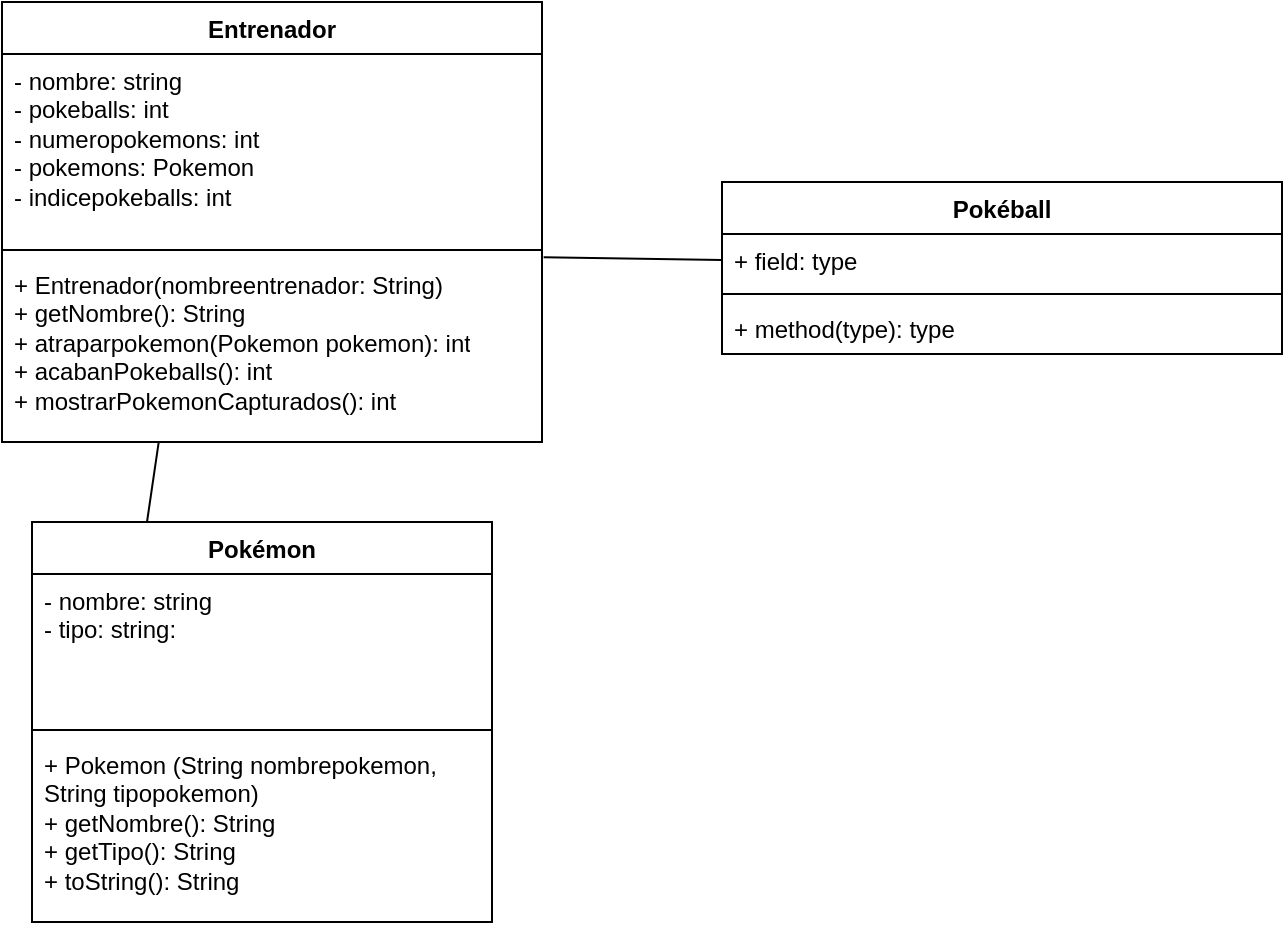 <mxfile version="26.0.9">
  <diagram name="Página-1" id="SVMJT2oceXsUtCUUrcWY">
    <mxGraphModel dx="1036" dy="551" grid="1" gridSize="10" guides="1" tooltips="1" connect="1" arrows="1" fold="1" page="1" pageScale="1" pageWidth="827" pageHeight="1169" math="0" shadow="0">
      <root>
        <mxCell id="0" />
        <mxCell id="1" parent="0" />
        <mxCell id="uSL-nxgkdjI8WrqJGZGU-7" value="Pokémon" style="swimlane;fontStyle=1;align=center;verticalAlign=top;childLayout=stackLayout;horizontal=1;startSize=26;horizontalStack=0;resizeParent=1;resizeParentMax=0;resizeLast=0;collapsible=1;marginBottom=0;whiteSpace=wrap;html=1;" parent="1" vertex="1">
          <mxGeometry x="165" y="300" width="230" height="200" as="geometry" />
        </mxCell>
        <mxCell id="uSL-nxgkdjI8WrqJGZGU-8" value="- nombre: string&lt;div&gt;- tipo: string:&amp;nbsp;&lt;/div&gt;" style="text;strokeColor=none;fillColor=none;align=left;verticalAlign=top;spacingLeft=4;spacingRight=4;overflow=hidden;rotatable=0;points=[[0,0.5],[1,0.5]];portConstraint=eastwest;whiteSpace=wrap;html=1;" parent="uSL-nxgkdjI8WrqJGZGU-7" vertex="1">
          <mxGeometry y="26" width="230" height="74" as="geometry" />
        </mxCell>
        <mxCell id="uSL-nxgkdjI8WrqJGZGU-9" value="" style="line;strokeWidth=1;fillColor=none;align=left;verticalAlign=middle;spacingTop=-1;spacingLeft=3;spacingRight=3;rotatable=0;labelPosition=right;points=[];portConstraint=eastwest;strokeColor=inherit;" parent="uSL-nxgkdjI8WrqJGZGU-7" vertex="1">
          <mxGeometry y="100" width="230" height="8" as="geometry" />
        </mxCell>
        <mxCell id="uSL-nxgkdjI8WrqJGZGU-10" value="&lt;div&gt;+ Pokemon (String nombrepokemon, String tipopokemon)&lt;/div&gt;&lt;div&gt;+ getNombre(): String&lt;/div&gt;&lt;div&gt;+ getTipo(): String&lt;/div&gt;&lt;div&gt;+ toString(): String&lt;/div&gt;" style="text;strokeColor=none;fillColor=none;align=left;verticalAlign=top;spacingLeft=4;spacingRight=4;overflow=hidden;rotatable=0;points=[[0,0.5],[1,0.5]];portConstraint=eastwest;whiteSpace=wrap;html=1;" parent="uSL-nxgkdjI8WrqJGZGU-7" vertex="1">
          <mxGeometry y="108" width="230" height="92" as="geometry" />
        </mxCell>
        <mxCell id="uSL-nxgkdjI8WrqJGZGU-11" value="Entrenador" style="swimlane;fontStyle=1;align=center;verticalAlign=top;childLayout=stackLayout;horizontal=1;startSize=26;horizontalStack=0;resizeParent=1;resizeParentMax=0;resizeLast=0;collapsible=1;marginBottom=0;whiteSpace=wrap;html=1;" parent="1" vertex="1">
          <mxGeometry x="150" y="40" width="270" height="220" as="geometry" />
        </mxCell>
        <mxCell id="uSL-nxgkdjI8WrqJGZGU-12" value="- nombre: string&lt;div&gt;- pokeballs: int&lt;/div&gt;&lt;div&gt;- numeropokemons: int&lt;/div&gt;&lt;div&gt;- pokemons: Pokemon&amp;nbsp;&lt;/div&gt;&lt;div&gt;- indicepokeballs: int&lt;/div&gt;" style="text;strokeColor=none;fillColor=none;align=left;verticalAlign=top;spacingLeft=4;spacingRight=4;overflow=hidden;rotatable=0;points=[[0,0.5],[1,0.5]];portConstraint=eastwest;whiteSpace=wrap;html=1;" parent="uSL-nxgkdjI8WrqJGZGU-11" vertex="1">
          <mxGeometry y="26" width="270" height="94" as="geometry" />
        </mxCell>
        <mxCell id="uSL-nxgkdjI8WrqJGZGU-13" value="" style="line;strokeWidth=1;fillColor=none;align=left;verticalAlign=middle;spacingTop=-1;spacingLeft=3;spacingRight=3;rotatable=0;labelPosition=right;points=[];portConstraint=eastwest;strokeColor=inherit;" parent="uSL-nxgkdjI8WrqJGZGU-11" vertex="1">
          <mxGeometry y="120" width="270" height="8" as="geometry" />
        </mxCell>
        <mxCell id="uSL-nxgkdjI8WrqJGZGU-14" value="+ Entrenador(nombreentrenador: String)&lt;div&gt;+ getNombre(): String&lt;/div&gt;&lt;div&gt;+ atraparpokemon(Pokemon pokemon): int&lt;/div&gt;&lt;div&gt;+ acabanPokeballs(): int&lt;/div&gt;&lt;div&gt;+ mostrarPokemonCapturados(): int&lt;/div&gt;" style="text;strokeColor=none;fillColor=none;align=left;verticalAlign=top;spacingLeft=4;spacingRight=4;overflow=hidden;rotatable=0;points=[[0,0.5],[1,0.5]];portConstraint=eastwest;whiteSpace=wrap;html=1;" parent="uSL-nxgkdjI8WrqJGZGU-11" vertex="1">
          <mxGeometry y="128" width="270" height="92" as="geometry" />
        </mxCell>
        <mxCell id="uSL-nxgkdjI8WrqJGZGU-15" value="" style="endArrow=none;html=1;rounded=0;entryX=0.29;entryY=1.005;entryDx=0;entryDy=0;entryPerimeter=0;exitX=0.25;exitY=0;exitDx=0;exitDy=0;" parent="1" source="uSL-nxgkdjI8WrqJGZGU-7" target="uSL-nxgkdjI8WrqJGZGU-14" edge="1">
          <mxGeometry width="50" height="50" relative="1" as="geometry">
            <mxPoint x="360" y="500" as="sourcePoint" />
            <mxPoint x="247.4" y="350.202" as="targetPoint" />
          </mxGeometry>
        </mxCell>
        <mxCell id="53RbUQmTWgmyvl0N9hgL-1" value="Pokéball" style="swimlane;fontStyle=1;align=center;verticalAlign=top;childLayout=stackLayout;horizontal=1;startSize=26;horizontalStack=0;resizeParent=1;resizeParentMax=0;resizeLast=0;collapsible=1;marginBottom=0;whiteSpace=wrap;html=1;" vertex="1" parent="1">
          <mxGeometry x="510" y="130" width="280" height="86" as="geometry" />
        </mxCell>
        <mxCell id="53RbUQmTWgmyvl0N9hgL-2" value="+ field: type" style="text;strokeColor=none;fillColor=none;align=left;verticalAlign=top;spacingLeft=4;spacingRight=4;overflow=hidden;rotatable=0;points=[[0,0.5],[1,0.5]];portConstraint=eastwest;whiteSpace=wrap;html=1;" vertex="1" parent="53RbUQmTWgmyvl0N9hgL-1">
          <mxGeometry y="26" width="280" height="26" as="geometry" />
        </mxCell>
        <mxCell id="53RbUQmTWgmyvl0N9hgL-3" value="" style="line;strokeWidth=1;fillColor=none;align=left;verticalAlign=middle;spacingTop=-1;spacingLeft=3;spacingRight=3;rotatable=0;labelPosition=right;points=[];portConstraint=eastwest;strokeColor=inherit;" vertex="1" parent="53RbUQmTWgmyvl0N9hgL-1">
          <mxGeometry y="52" width="280" height="8" as="geometry" />
        </mxCell>
        <mxCell id="53RbUQmTWgmyvl0N9hgL-4" value="+ method(type): type" style="text;strokeColor=none;fillColor=none;align=left;verticalAlign=top;spacingLeft=4;spacingRight=4;overflow=hidden;rotatable=0;points=[[0,0.5],[1,0.5]];portConstraint=eastwest;whiteSpace=wrap;html=1;" vertex="1" parent="53RbUQmTWgmyvl0N9hgL-1">
          <mxGeometry y="60" width="280" height="26" as="geometry" />
        </mxCell>
        <mxCell id="53RbUQmTWgmyvl0N9hgL-5" value="" style="endArrow=none;html=1;rounded=0;entryX=0;entryY=0.5;entryDx=0;entryDy=0;exitX=1.003;exitY=-0.004;exitDx=0;exitDy=0;exitPerimeter=0;" edge="1" parent="1" source="uSL-nxgkdjI8WrqJGZGU-14" target="53RbUQmTWgmyvl0N9hgL-2">
          <mxGeometry width="50" height="50" relative="1" as="geometry">
            <mxPoint x="390" y="310" as="sourcePoint" />
            <mxPoint x="440" y="260" as="targetPoint" />
          </mxGeometry>
        </mxCell>
      </root>
    </mxGraphModel>
  </diagram>
</mxfile>

